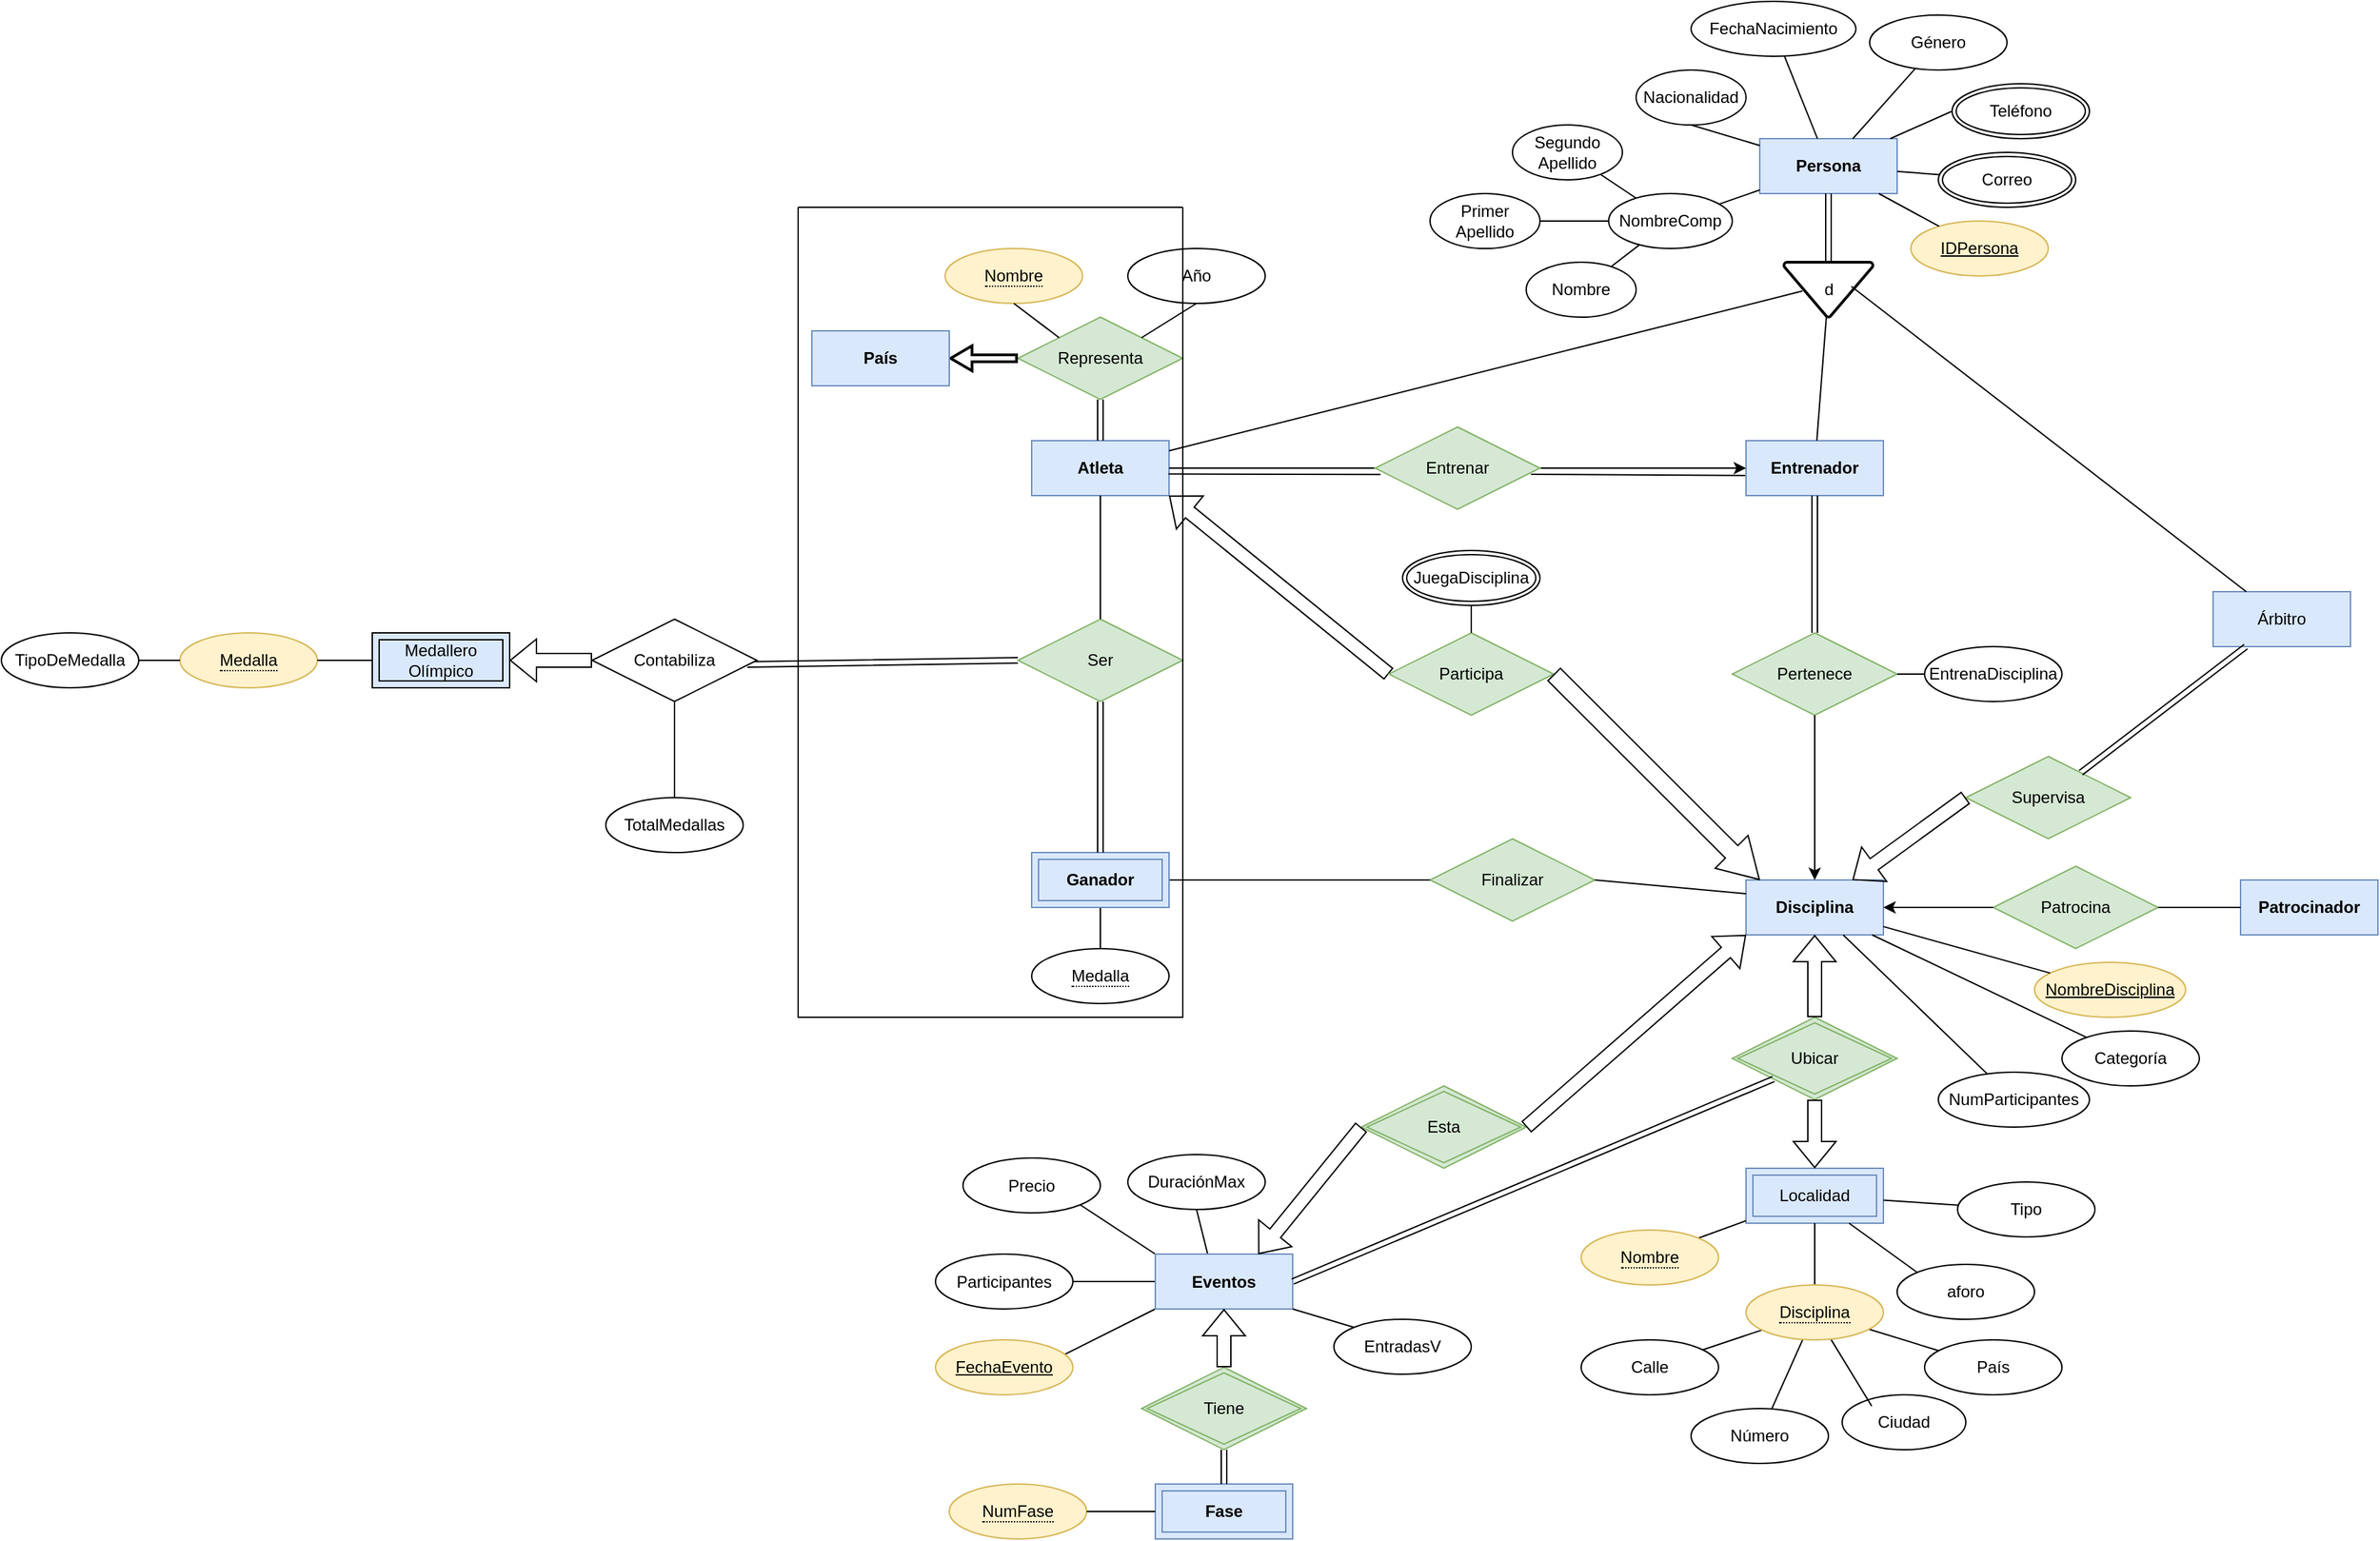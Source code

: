 <mxfile version="24.7.12">
  <diagram name="Página-1" id="QCrCfaFw36UPNGJQG-pu">
    <mxGraphModel grid="1" page="1" gridSize="10" guides="1" tooltips="1" connect="1" arrows="1" fold="1" pageScale="1" pageWidth="827" pageHeight="1169" background="none" math="0" shadow="0">
      <root>
        <mxCell id="0" />
        <mxCell id="1" parent="0" />
        <mxCell id="vkqAU-G4HcXmrahT7UT--8" value="NombreComp" style="ellipse;whiteSpace=wrap;html=1;movable=1;resizable=1;rotatable=1;deletable=1;editable=1;locked=0;connectable=1;" vertex="1" parent="1">
          <mxGeometry x="160" y="-90" width="90" height="40" as="geometry" />
        </mxCell>
        <mxCell id="vkqAU-G4HcXmrahT7UT--10" value="Nombre" style="ellipse;whiteSpace=wrap;html=1;movable=1;resizable=1;rotatable=1;deletable=1;editable=1;locked=0;connectable=1;" vertex="1" parent="1">
          <mxGeometry x="100" y="-40" width="80" height="40" as="geometry" />
        </mxCell>
        <mxCell id="f1zBCqjC82hzsTpn4rTU-1" value="Primer Apellido" style="ellipse;whiteSpace=wrap;html=1;movable=1;resizable=1;rotatable=1;deletable=1;editable=1;locked=0;connectable=1;" vertex="1" parent="1">
          <mxGeometry x="30" y="-90" width="80" height="40" as="geometry" />
        </mxCell>
        <mxCell id="f1zBCqjC82hzsTpn4rTU-2" value="Segundo Apellido" style="ellipse;whiteSpace=wrap;html=1;movable=1;resizable=1;rotatable=1;deletable=1;editable=1;locked=0;connectable=1;" vertex="1" parent="1">
          <mxGeometry x="90" y="-140" width="80" height="40" as="geometry" />
        </mxCell>
        <mxCell id="f1zBCqjC82hzsTpn4rTU-3" value="Nacionalidad" style="ellipse;whiteSpace=wrap;html=1;movable=1;resizable=1;rotatable=1;deletable=1;editable=1;locked=0;connectable=1;" vertex="1" parent="1">
          <mxGeometry x="180" y="-180" width="80" height="40" as="geometry" />
        </mxCell>
        <mxCell id="f1zBCqjC82hzsTpn4rTU-4" value="FechaNacimiento" style="ellipse;whiteSpace=wrap;html=1;movable=1;resizable=1;rotatable=1;deletable=1;editable=1;locked=0;connectable=1;" vertex="1" parent="1">
          <mxGeometry x="220" y="-230" width="120" height="40" as="geometry" />
        </mxCell>
        <mxCell id="f1zBCqjC82hzsTpn4rTU-11" value="d" style="strokeWidth=2;html=1;shape=mxgraph.flowchart.merge_or_storage;whiteSpace=wrap;" vertex="1" parent="1">
          <mxGeometry x="287.5" y="-40" width="65" height="40" as="geometry" />
        </mxCell>
        <mxCell id="f1zBCqjC82hzsTpn4rTU-13" value="Persona" style="whiteSpace=wrap;html=1;align=center;fontStyle=1;fillColor=#dae8fc;strokeColor=#6c8ebf;" vertex="1" parent="1">
          <mxGeometry x="270" y="-130" width="100" height="40" as="geometry" />
        </mxCell>
        <mxCell id="f1zBCqjC82hzsTpn4rTU-14" value="Atleta" style="whiteSpace=wrap;html=1;align=center;fontStyle=1;fillColor=#DAE8FC;strokeColor=#6c8ebf;" vertex="1" parent="1">
          <mxGeometry x="-260" y="90" width="100" height="40" as="geometry" />
        </mxCell>
        <mxCell id="f1zBCqjC82hzsTpn4rTU-15" value="Entrenador" style="whiteSpace=wrap;html=1;align=center;fontStyle=1;fillColor=#dae8fc;strokeColor=#6c8ebf;" vertex="1" parent="1">
          <mxGeometry x="260" y="90" width="100" height="40" as="geometry" />
        </mxCell>
        <mxCell id="f1zBCqjC82hzsTpn4rTU-16" value="Árbitro" style="whiteSpace=wrap;html=1;align=center;fillColor=#dae8fc;strokeColor=#6c8ebf;" vertex="1" parent="1">
          <mxGeometry x="600" y="200" width="100" height="40" as="geometry" />
        </mxCell>
        <mxCell id="f1zBCqjC82hzsTpn4rTU-17" value="Disciplina" style="whiteSpace=wrap;html=1;align=center;fontStyle=1;fillColor=#dae8fc;strokeColor=#6c8ebf;" vertex="1" parent="1">
          <mxGeometry x="260" y="410" width="100" height="40" as="geometry" />
        </mxCell>
        <mxCell id="f1zBCqjC82hzsTpn4rTU-27" value="" style="endArrow=none;html=1;rounded=0;entryX=0;entryY=0.5;entryDx=0;entryDy=0;" edge="1" parent="1" source="f1zBCqjC82hzsTpn4rTU-13" target="f1zBCqjC82hzsTpn4rTU-51">
          <mxGeometry relative="1" as="geometry">
            <mxPoint x="300" y="-30" as="sourcePoint" />
            <mxPoint x="484.854" y="-165.774" as="targetPoint" />
          </mxGeometry>
        </mxCell>
        <mxCell id="f1zBCqjC82hzsTpn4rTU-28" value="" style="endArrow=none;html=1;rounded=0;exitX=0.5;exitY=1;exitDx=0;exitDy=0;" edge="1" parent="1" source="f1zBCqjC82hzsTpn4rTU-3" target="f1zBCqjC82hzsTpn4rTU-13">
          <mxGeometry relative="1" as="geometry">
            <mxPoint x="300" y="-30" as="sourcePoint" />
            <mxPoint x="330" y="-140" as="targetPoint" />
          </mxGeometry>
        </mxCell>
        <mxCell id="f1zBCqjC82hzsTpn4rTU-29" value="" style="endArrow=none;html=1;rounded=0;" edge="1" parent="1" source="f1zBCqjC82hzsTpn4rTU-13" target="f1zBCqjC82hzsTpn4rTU-4">
          <mxGeometry relative="1" as="geometry">
            <mxPoint x="240" y="-211.18" as="sourcePoint" />
            <mxPoint x="400" y="-211.18" as="targetPoint" />
          </mxGeometry>
        </mxCell>
        <mxCell id="f1zBCqjC82hzsTpn4rTU-31" value="" style="endArrow=none;html=1;rounded=0;" edge="1" parent="1" source="f1zBCqjC82hzsTpn4rTU-13" target="vkqAU-G4HcXmrahT7UT--8">
          <mxGeometry relative="1" as="geometry">
            <mxPoint x="300" y="-30" as="sourcePoint" />
            <mxPoint x="460" y="-30" as="targetPoint" />
          </mxGeometry>
        </mxCell>
        <mxCell id="f1zBCqjC82hzsTpn4rTU-32" value="" style="endArrow=none;html=1;rounded=0;" edge="1" parent="1" source="vkqAU-G4HcXmrahT7UT--8" target="f1zBCqjC82hzsTpn4rTU-2">
          <mxGeometry relative="1" as="geometry">
            <mxPoint x="300" y="-30" as="sourcePoint" />
            <mxPoint x="460" y="-30" as="targetPoint" />
          </mxGeometry>
        </mxCell>
        <mxCell id="f1zBCqjC82hzsTpn4rTU-33" value="" style="endArrow=none;html=1;rounded=0;" edge="1" parent="1" source="vkqAU-G4HcXmrahT7UT--8" target="f1zBCqjC82hzsTpn4rTU-1">
          <mxGeometry relative="1" as="geometry">
            <mxPoint x="300" y="-30" as="sourcePoint" />
            <mxPoint x="460" y="-30" as="targetPoint" />
          </mxGeometry>
        </mxCell>
        <mxCell id="f1zBCqjC82hzsTpn4rTU-34" value="" style="endArrow=none;html=1;rounded=0;" edge="1" parent="1" source="vkqAU-G4HcXmrahT7UT--8" target="vkqAU-G4HcXmrahT7UT--10">
          <mxGeometry relative="1" as="geometry">
            <mxPoint x="300" y="-30" as="sourcePoint" />
            <mxPoint x="460" y="-30" as="targetPoint" />
          </mxGeometry>
        </mxCell>
        <mxCell id="f1zBCqjC82hzsTpn4rTU-39" value="" style="shape=link;html=1;rounded=0;" edge="1" parent="1" source="f1zBCqjC82hzsTpn4rTU-11" target="f1zBCqjC82hzsTpn4rTU-13">
          <mxGeometry width="100" relative="1" as="geometry">
            <mxPoint x="320" y="-30" as="sourcePoint" />
            <mxPoint x="430" y="-30" as="targetPoint" />
          </mxGeometry>
        </mxCell>
        <mxCell id="f1zBCqjC82hzsTpn4rTU-40" value="" style="endArrow=none;html=1;rounded=0;exitX=0.208;exitY=0.525;exitDx=0;exitDy=0;exitPerimeter=0;" edge="1" parent="1" source="f1zBCqjC82hzsTpn4rTU-11" target="f1zBCqjC82hzsTpn4rTU-14">
          <mxGeometry width="50" height="50" relative="1" as="geometry">
            <mxPoint x="340" y="-60" as="sourcePoint" />
            <mxPoint x="240" y="-20" as="targetPoint" />
          </mxGeometry>
        </mxCell>
        <mxCell id="f1zBCqjC82hzsTpn4rTU-41" value="" style="endArrow=none;html=1;rounded=0;" edge="1" parent="1" source="f1zBCqjC82hzsTpn4rTU-11" target="f1zBCqjC82hzsTpn4rTU-15">
          <mxGeometry width="50" height="50" relative="1" as="geometry">
            <mxPoint x="347.769" y="-129.72" as="sourcePoint" />
            <mxPoint x="209.769" y="-44.72" as="targetPoint" />
          </mxGeometry>
        </mxCell>
        <mxCell id="f1zBCqjC82hzsTpn4rTU-42" value="" style="endArrow=none;html=1;rounded=0;entryX=0.757;entryY=0.441;entryDx=0;entryDy=0;entryPerimeter=0;" edge="1" parent="1" source="f1zBCqjC82hzsTpn4rTU-16" target="f1zBCqjC82hzsTpn4rTU-11">
          <mxGeometry width="50" height="50" relative="1" as="geometry">
            <mxPoint x="347.769" y="-129.72" as="sourcePoint" />
            <mxPoint x="209.769" y="-44.72" as="targetPoint" />
            <Array as="points" />
          </mxGeometry>
        </mxCell>
        <mxCell id="f1zBCqjC82hzsTpn4rTU-46" value="Género" style="ellipse;whiteSpace=wrap;html=1;align=center;" vertex="1" parent="1">
          <mxGeometry x="350" y="-220" width="100" height="40" as="geometry" />
        </mxCell>
        <mxCell id="f1zBCqjC82hzsTpn4rTU-48" value="" style="endArrow=none;html=1;rounded=0;" edge="1" parent="1" source="f1zBCqjC82hzsTpn4rTU-46" target="f1zBCqjC82hzsTpn4rTU-13">
          <mxGeometry width="50" height="50" relative="1" as="geometry">
            <mxPoint x="407.769" y="-79.72" as="sourcePoint" />
            <mxPoint x="269.769" y="5.28" as="targetPoint" />
          </mxGeometry>
        </mxCell>
        <mxCell id="f1zBCqjC82hzsTpn4rTU-49" value="Supervisa" style="shape=rhombus;perimeter=rhombusPerimeter;whiteSpace=wrap;html=1;align=center;fillColor=#d5e8d4;strokeColor=#82b366;" vertex="1" parent="1">
          <mxGeometry x="420" y="320" width="120" height="60" as="geometry" />
        </mxCell>
        <mxCell id="f1zBCqjC82hzsTpn4rTU-51" value="Teléfono" style="ellipse;shape=doubleEllipse;margin=3;whiteSpace=wrap;html=1;align=center;" vertex="1" parent="1">
          <mxGeometry x="410" y="-170" width="100" height="40" as="geometry" />
        </mxCell>
        <mxCell id="f1zBCqjC82hzsTpn4rTU-53" value="Localidad" style="shape=ext;margin=3;double=1;whiteSpace=wrap;html=1;align=center;fillColor=#dae8fc;strokeColor=#6c8ebf;" vertex="1" parent="1">
          <mxGeometry x="260" y="620" width="100" height="40" as="geometry" />
        </mxCell>
        <mxCell id="f1zBCqjC82hzsTpn4rTU-55" value="Pertenece" style="shape=rhombus;perimeter=rhombusPerimeter;whiteSpace=wrap;html=1;align=center;fillColor=#d5e8d4;strokeColor=#82b366;" vertex="1" parent="1">
          <mxGeometry x="250" y="230" width="120" height="60" as="geometry" />
        </mxCell>
        <mxCell id="f1zBCqjC82hzsTpn4rTU-60" value="" style="endArrow=classic;html=1;rounded=0;entryX=0;entryY=0.5;entryDx=0;entryDy=0;" edge="1" parent="1" source="f1zBCqjC82hzsTpn4rTU-14" target="f1zBCqjC82hzsTpn4rTU-15">
          <mxGeometry width="50" height="50" relative="1" as="geometry">
            <mxPoint x="310" y="180" as="sourcePoint" />
            <mxPoint x="360" y="130" as="targetPoint" />
          </mxGeometry>
        </mxCell>
        <mxCell id="f1zBCqjC82hzsTpn4rTU-43" value="Entrenar" style="shape=rhombus;perimeter=rhombusPerimeter;whiteSpace=wrap;html=1;align=center;fillColor=#d5e8d4;strokeColor=#82b366;" vertex="1" parent="1">
          <mxGeometry x="-10" y="80" width="120" height="60" as="geometry" />
        </mxCell>
        <mxCell id="f1zBCqjC82hzsTpn4rTU-61" value="" style="shape=link;html=1;rounded=0;" edge="1" parent="1" source="f1zBCqjC82hzsTpn4rTU-55" target="f1zBCqjC82hzsTpn4rTU-15">
          <mxGeometry width="100" relative="1" as="geometry">
            <mxPoint x="280" y="270" as="sourcePoint" />
            <mxPoint x="380" y="270" as="targetPoint" />
          </mxGeometry>
        </mxCell>
        <mxCell id="f1zBCqjC82hzsTpn4rTU-62" value="" style="endArrow=classic;html=1;rounded=0;" edge="1" parent="1" target="f1zBCqjC82hzsTpn4rTU-17">
          <mxGeometry width="50" height="50" relative="1" as="geometry">
            <mxPoint x="310" y="290" as="sourcePoint" />
            <mxPoint x="360" y="240" as="targetPoint" />
          </mxGeometry>
        </mxCell>
        <mxCell id="f1zBCqjC82hzsTpn4rTU-65" value="" style="shape=flexArrow;endArrow=classic;html=1;rounded=0;entryX=1;entryY=1;entryDx=0;entryDy=0;exitX=0;exitY=0.5;exitDx=0;exitDy=0;" edge="1" parent="1" source="f1zBCqjC82hzsTpn4rTU-66" target="f1zBCqjC82hzsTpn4rTU-14">
          <mxGeometry width="50" height="50" relative="1" as="geometry">
            <mxPoint x="20" y="240" as="sourcePoint" />
            <mxPoint x="-90" y="190" as="targetPoint" />
          </mxGeometry>
        </mxCell>
        <mxCell id="f1zBCqjC82hzsTpn4rTU-66" value="Participa" style="shape=rhombus;perimeter=rhombusPerimeter;whiteSpace=wrap;html=1;align=center;fillColor=#d5e8d4;strokeColor=#82b366;" vertex="1" parent="1">
          <mxGeometry y="230" width="120" height="60" as="geometry" />
        </mxCell>
        <mxCell id="f1zBCqjC82hzsTpn4rTU-68" value="" style="shape=flexArrow;endArrow=classic;html=1;rounded=0;entryX=0;entryY=0.25;entryDx=0;entryDy=0;exitX=1;exitY=0.5;exitDx=0;exitDy=0;width=12.857;endSize=9.157;" edge="1" parent="1" source="f1zBCqjC82hzsTpn4rTU-66">
          <mxGeometry width="50" height="50" relative="1" as="geometry">
            <mxPoint x="130" y="250" as="sourcePoint" />
            <mxPoint x="270" y="410" as="targetPoint" />
          </mxGeometry>
        </mxCell>
        <mxCell id="f1zBCqjC82hzsTpn4rTU-69" value="&lt;u&gt;NombreDisciplina&lt;/u&gt;" style="ellipse;whiteSpace=wrap;html=1;align=center;fillColor=#fff2cc;strokeColor=#d6b656;" vertex="1" parent="1">
          <mxGeometry x="470" y="470" width="110" height="40" as="geometry" />
        </mxCell>
        <mxCell id="f1zBCqjC82hzsTpn4rTU-71" value="NumParticipantes" style="ellipse;whiteSpace=wrap;html=1;align=center;" vertex="1" parent="1">
          <mxGeometry x="400" y="550" width="110" height="40" as="geometry" />
        </mxCell>
        <mxCell id="f1zBCqjC82hzsTpn4rTU-72" value="Categoría" style="ellipse;whiteSpace=wrap;html=1;align=center;" vertex="1" parent="1">
          <mxGeometry x="490" y="520" width="100" height="40" as="geometry" />
        </mxCell>
        <mxCell id="f1zBCqjC82hzsTpn4rTU-74" value="" style="endArrow=classic;html=1;rounded=0;shape=flexArrow;exitX=0;exitY=0.5;exitDx=0;exitDy=0;" edge="1" parent="1" source="f1zBCqjC82hzsTpn4rTU-49" target="f1zBCqjC82hzsTpn4rTU-17">
          <mxGeometry width="50" height="50" relative="1" as="geometry">
            <mxPoint x="310" y="410" as="sourcePoint" />
            <mxPoint x="360" y="360" as="targetPoint" />
          </mxGeometry>
        </mxCell>
        <mxCell id="f1zBCqjC82hzsTpn4rTU-75" value="" style="endArrow=none;html=1;rounded=0;" edge="1" parent="1" source="f1zBCqjC82hzsTpn4rTU-17" target="f1zBCqjC82hzsTpn4rTU-72">
          <mxGeometry width="50" height="50" relative="1" as="geometry">
            <mxPoint x="397.769" y="460.28" as="sourcePoint" />
            <mxPoint x="259.769" y="545.28" as="targetPoint" />
          </mxGeometry>
        </mxCell>
        <mxCell id="f1zBCqjC82hzsTpn4rTU-76" value="" style="endArrow=none;html=1;rounded=0;" edge="1" parent="1" source="f1zBCqjC82hzsTpn4rTU-17" target="f1zBCqjC82hzsTpn4rTU-69">
          <mxGeometry width="50" height="50" relative="1" as="geometry">
            <mxPoint x="397.769" y="460.28" as="sourcePoint" />
            <mxPoint x="259.769" y="545.28" as="targetPoint" />
          </mxGeometry>
        </mxCell>
        <mxCell id="f1zBCqjC82hzsTpn4rTU-77" value="" style="endArrow=none;html=1;rounded=0;" edge="1" parent="1" source="f1zBCqjC82hzsTpn4rTU-17" target="f1zBCqjC82hzsTpn4rTU-71">
          <mxGeometry width="50" height="50" relative="1" as="geometry">
            <mxPoint x="397.769" y="460.28" as="sourcePoint" />
            <mxPoint x="259.769" y="545.28" as="targetPoint" />
          </mxGeometry>
        </mxCell>
        <mxCell id="f1zBCqjC82hzsTpn4rTU-80" value="Tipo" style="ellipse;whiteSpace=wrap;html=1;align=center;" vertex="1" parent="1">
          <mxGeometry x="414" y="630" width="100" height="40" as="geometry" />
        </mxCell>
        <mxCell id="f1zBCqjC82hzsTpn4rTU-81" value="IDPersona" style="ellipse;whiteSpace=wrap;html=1;align=center;fontStyle=4;fillColor=#fff2cc;strokeColor=#d6b656;" vertex="1" parent="1">
          <mxGeometry x="380" y="-70" width="100" height="40" as="geometry" />
        </mxCell>
        <mxCell id="f1zBCqjC82hzsTpn4rTU-83" value="" style="endArrow=none;html=1;rounded=0;" edge="1" parent="1" source="f1zBCqjC82hzsTpn4rTU-81" target="f1zBCqjC82hzsTpn4rTU-13">
          <mxGeometry width="50" height="50" relative="1" as="geometry">
            <mxPoint x="407.769" y="-79.72" as="sourcePoint" />
            <mxPoint x="269.769" y="5.28" as="targetPoint" />
          </mxGeometry>
        </mxCell>
        <mxCell id="f1zBCqjC82hzsTpn4rTU-84" value="Ubicar" style="shape=rhombus;double=1;perimeter=rhombusPerimeter;whiteSpace=wrap;html=1;align=center;fillColor=#d5e8d4;strokeColor=#82b366;" vertex="1" parent="1">
          <mxGeometry x="250" y="510" width="120" height="60" as="geometry" />
        </mxCell>
        <mxCell id="f1zBCqjC82hzsTpn4rTU-85" value="" style="endArrow=none;html=1;rounded=0;entryX=1;entryY=0;entryDx=0;entryDy=0;" edge="1" parent="1" source="f1zBCqjC82hzsTpn4rTU-53" target="mH0adXcuigVSKNQ7jDRi-12">
          <mxGeometry width="50" height="50" relative="1" as="geometry">
            <mxPoint x="397.769" y="580.28" as="sourcePoint" />
            <mxPoint x="234.977" y="670.708" as="targetPoint" />
          </mxGeometry>
        </mxCell>
        <mxCell id="f1zBCqjC82hzsTpn4rTU-86" value="" style="endArrow=none;html=1;rounded=0;" edge="1" parent="1" source="f1zBCqjC82hzsTpn4rTU-53">
          <mxGeometry width="50" height="50" relative="1" as="geometry">
            <mxPoint x="320" y="630" as="sourcePoint" />
            <mxPoint x="310" y="705" as="targetPoint" />
          </mxGeometry>
        </mxCell>
        <mxCell id="f1zBCqjC82hzsTpn4rTU-87" value="" style="endArrow=none;html=1;rounded=0;" edge="1" parent="1" source="f1zBCqjC82hzsTpn4rTU-80" target="f1zBCqjC82hzsTpn4rTU-53">
          <mxGeometry width="50" height="50" relative="1" as="geometry">
            <mxPoint x="397.769" y="580.28" as="sourcePoint" />
            <mxPoint x="259.769" y="665.28" as="targetPoint" />
          </mxGeometry>
        </mxCell>
        <mxCell id="f1zBCqjC82hzsTpn4rTU-88" value="Calle" style="ellipse;whiteSpace=wrap;html=1;align=center;" vertex="1" parent="1">
          <mxGeometry x="140" y="745" width="100" height="40" as="geometry" />
        </mxCell>
        <mxCell id="f1zBCqjC82hzsTpn4rTU-89" value="Número" style="ellipse;whiteSpace=wrap;html=1;align=center;" vertex="1" parent="1">
          <mxGeometry x="220" y="795" width="100" height="40" as="geometry" />
        </mxCell>
        <mxCell id="f1zBCqjC82hzsTpn4rTU-90" value="Ciudad" style="ellipse;whiteSpace=wrap;html=1;align=center;" vertex="1" parent="1">
          <mxGeometry x="330" y="785" width="90" height="40" as="geometry" />
        </mxCell>
        <mxCell id="f1zBCqjC82hzsTpn4rTU-91" value="País" style="ellipse;whiteSpace=wrap;html=1;align=center;" vertex="1" parent="1">
          <mxGeometry x="390" y="745" width="100" height="40" as="geometry" />
        </mxCell>
        <mxCell id="f1zBCqjC82hzsTpn4rTU-92" value="" style="endArrow=none;html=1;rounded=0;" edge="1" parent="1" target="f1zBCqjC82hzsTpn4rTU-88">
          <mxGeometry width="50" height="50" relative="1" as="geometry">
            <mxPoint x="271.589" y="737.804" as="sourcePoint" />
            <mxPoint x="259.769" y="760.28" as="targetPoint" />
          </mxGeometry>
        </mxCell>
        <mxCell id="f1zBCqjC82hzsTpn4rTU-93" value="" style="endArrow=none;html=1;rounded=0;" edge="1" parent="1" target="f1zBCqjC82hzsTpn4rTU-89">
          <mxGeometry width="50" height="50" relative="1" as="geometry">
            <mxPoint x="301.32" y="744.696" as="sourcePoint" />
            <mxPoint x="259.769" y="760.28" as="targetPoint" />
          </mxGeometry>
        </mxCell>
        <mxCell id="f1zBCqjC82hzsTpn4rTU-94" value="" style="endArrow=none;html=1;rounded=0;entryX=0.239;entryY=0.206;entryDx=0;entryDy=0;entryPerimeter=0;" edge="1" parent="1" target="f1zBCqjC82hzsTpn4rTU-90">
          <mxGeometry width="50" height="50" relative="1" as="geometry">
            <mxPoint x="321.732" y="744.442" as="sourcePoint" />
            <mxPoint x="259.769" y="760.28" as="targetPoint" />
          </mxGeometry>
        </mxCell>
        <mxCell id="f1zBCqjC82hzsTpn4rTU-95" value="" style="endArrow=none;html=1;rounded=0;" edge="1" parent="1" source="f1zBCqjC82hzsTpn4rTU-91">
          <mxGeometry width="50" height="50" relative="1" as="geometry">
            <mxPoint x="397.769" y="675.28" as="sourcePoint" />
            <mxPoint x="349.564" y="737.229" as="targetPoint" />
          </mxGeometry>
        </mxCell>
        <mxCell id="f1zBCqjC82hzsTpn4rTU-104" value="Participantes" style="ellipse;whiteSpace=wrap;html=1;align=center;" vertex="1" parent="1">
          <mxGeometry x="-330" y="682.5" width="100" height="40" as="geometry" />
        </mxCell>
        <mxCell id="f1zBCqjC82hzsTpn4rTU-105" value="Precio" style="ellipse;whiteSpace=wrap;html=1;align=center;" vertex="1" parent="1">
          <mxGeometry x="-310" y="612.5" width="100" height="40" as="geometry" />
        </mxCell>
        <mxCell id="f1zBCqjC82hzsTpn4rTU-106" value="" style="endArrow=none;html=1;rounded=0;entryX=1;entryY=1;entryDx=0;entryDy=0;exitX=0;exitY=0;exitDx=0;exitDy=0;" edge="1" parent="1" source="o7-nBCWL6oB6dUf7lMq--11" target="f1zBCqjC82hzsTpn4rTU-105">
          <mxGeometry relative="1" as="geometry">
            <mxPoint x="-360" y="692.5" as="sourcePoint" />
            <mxPoint x="-200" y="692.5" as="targetPoint" />
          </mxGeometry>
        </mxCell>
        <mxCell id="f1zBCqjC82hzsTpn4rTU-107" value="" style="endArrow=none;html=1;rounded=0;entryX=1;entryY=0.5;entryDx=0;entryDy=0;exitX=0;exitY=0.5;exitDx=0;exitDy=0;" edge="1" parent="1" source="o7-nBCWL6oB6dUf7lMq--11" target="f1zBCqjC82hzsTpn4rTU-104">
          <mxGeometry relative="1" as="geometry">
            <mxPoint x="-440" y="699.123" as="sourcePoint" />
            <mxPoint x="-200" y="692.5" as="targetPoint" />
          </mxGeometry>
        </mxCell>
        <mxCell id="f1zBCqjC82hzsTpn4rTU-108" value="" style="endArrow=none;html=1;rounded=0;entryX=0.5;entryY=1;entryDx=0;entryDy=0;" edge="1" parent="1" target="o7-nBCWL6oB6dUf7lMq--22">
          <mxGeometry relative="1" as="geometry">
            <mxPoint x="-130" y="690" as="sourcePoint" />
            <mxPoint x="-120" y="767.5" as="targetPoint" />
          </mxGeometry>
        </mxCell>
        <mxCell id="f1zBCqjC82hzsTpn4rTU-109" value="" style="endArrow=none;html=1;rounded=0;exitX=0;exitY=1;exitDx=0;exitDy=0;" edge="1" parent="1" source="o7-nBCWL6oB6dUf7lMq--11">
          <mxGeometry relative="1" as="geometry">
            <mxPoint x="-360" y="692.5" as="sourcePoint" />
            <mxPoint x="-238.656" y="756.918" as="targetPoint" />
          </mxGeometry>
        </mxCell>
        <mxCell id="f1zBCqjC82hzsTpn4rTU-111" value="JuegaDisciplina" style="ellipse;shape=doubleEllipse;margin=3;whiteSpace=wrap;html=1;align=center;" vertex="1" parent="1">
          <mxGeometry x="10" y="170" width="100" height="40" as="geometry" />
        </mxCell>
        <mxCell id="f1zBCqjC82hzsTpn4rTU-113" value="EntrenaDisciplina" style="ellipse;whiteSpace=wrap;html=1;align=center;" vertex="1" parent="1">
          <mxGeometry x="390" y="240" width="100" height="40" as="geometry" />
        </mxCell>
        <mxCell id="f1zBCqjC82hzsTpn4rTU-114" value="" style="endArrow=none;html=1;rounded=0;exitX=1;exitY=0.5;exitDx=0;exitDy=0;" edge="1" parent="1" source="f1zBCqjC82hzsTpn4rTU-55" target="f1zBCqjC82hzsTpn4rTU-113">
          <mxGeometry relative="1" as="geometry">
            <mxPoint x="100" y="50" as="sourcePoint" />
            <mxPoint x="260" y="50" as="targetPoint" />
          </mxGeometry>
        </mxCell>
        <mxCell id="f1zBCqjC82hzsTpn4rTU-115" value="" style="endArrow=none;html=1;rounded=0;" edge="1" parent="1" source="f1zBCqjC82hzsTpn4rTU-66" target="f1zBCqjC82hzsTpn4rTU-111">
          <mxGeometry relative="1" as="geometry">
            <mxPoint x="100" y="50" as="sourcePoint" />
            <mxPoint x="260" y="50" as="targetPoint" />
          </mxGeometry>
        </mxCell>
        <mxCell id="f1zBCqjC82hzsTpn4rTU-116" value="" style="shape=link;html=1;rounded=0;" edge="1" parent="1" source="f1zBCqjC82hzsTpn4rTU-16" target="f1zBCqjC82hzsTpn4rTU-49">
          <mxGeometry width="100" relative="1" as="geometry">
            <mxPoint y="500" as="sourcePoint" />
            <mxPoint x="550" y="340" as="targetPoint" />
          </mxGeometry>
        </mxCell>
        <mxCell id="fMwPx2uLLaWgfthnUd-A-1" value="Patrocinador" style="whiteSpace=wrap;html=1;align=center;fontStyle=1;fillColor=#dae8fc;strokeColor=#6c8ebf;" vertex="1" parent="1">
          <mxGeometry x="620" y="410" width="100" height="40" as="geometry" />
        </mxCell>
        <mxCell id="cxBHX1C2nxwxFBKa3v35-2" value="aforo" style="ellipse;whiteSpace=wrap;html=1;align=center;" vertex="1" parent="1">
          <mxGeometry x="370" y="690" width="100" height="40" as="geometry" />
        </mxCell>
        <mxCell id="o7-nBCWL6oB6dUf7lMq--1" value="Representa" style="shape=rhombus;perimeter=rhombusPerimeter;whiteSpace=wrap;html=1;align=center;fillColor=#d5e8d4;strokeColor=#82b366;" vertex="1" parent="1">
          <mxGeometry x="-270" width="120" height="60" as="geometry" />
        </mxCell>
        <mxCell id="cxBHX1C2nxwxFBKa3v35-3" value="Patrocina" style="shape=rhombus;perimeter=rhombusPerimeter;whiteSpace=wrap;html=1;align=center;fillColor=#d5e8d4;strokeColor=#82b366;" vertex="1" parent="1">
          <mxGeometry x="440" y="400" width="120" height="60" as="geometry" />
        </mxCell>
        <mxCell id="o7-nBCWL6oB6dUf7lMq--2" value="" style="endArrow=none;html=1;rounded=0;exitX=0.5;exitY=1;exitDx=0;exitDy=0;entryX=0.5;entryY=0;entryDx=0;entryDy=0;shape=link;" edge="1" parent="1" source="o7-nBCWL6oB6dUf7lMq--1" target="f1zBCqjC82hzsTpn4rTU-14">
          <mxGeometry width="50" height="50" relative="1" as="geometry">
            <mxPoint x="340" y="-55" as="sourcePoint" />
            <mxPoint x="-150" y="104" as="targetPoint" />
          </mxGeometry>
        </mxCell>
        <mxCell id="o7-nBCWL6oB6dUf7lMq--3" value="" style="endArrow=none;html=1;rounded=0;exitX=1;exitY=0.5;exitDx=0;exitDy=0;startArrow=block;startFill=0;shape=flexArrow;entryX=0;entryY=0.5;entryDx=0;entryDy=0;strokeWidth=2;endFill=0;targetPerimeterSpacing=0;endSize=0;startSize=4.529;shadow=0;flowAnimation=0;fillColor=none;width=4;startWidth=11.25;" edge="1" parent="1" source="mH0adXcuigVSKNQ7jDRi-5" target="o7-nBCWL6oB6dUf7lMq--1">
          <mxGeometry width="50" height="50" relative="1" as="geometry">
            <mxPoint x="-323.0" y="30.0" as="sourcePoint" />
            <mxPoint x="-260" y="40" as="targetPoint" />
          </mxGeometry>
        </mxCell>
        <mxCell id="cxBHX1C2nxwxFBKa3v35-8" value="" style="endArrow=none;html=1;rounded=0;entryX=0.75;entryY=1;entryDx=0;entryDy=0;exitX=0;exitY=0;exitDx=0;exitDy=0;" edge="1" parent="1" source="cxBHX1C2nxwxFBKa3v35-2" target="f1zBCqjC82hzsTpn4rTU-53">
          <mxGeometry width="50" height="50" relative="1" as="geometry">
            <mxPoint x="416.5" y="703" as="sourcePoint" />
            <mxPoint x="342.5" y="690" as="targetPoint" />
          </mxGeometry>
        </mxCell>
        <mxCell id="o7-nBCWL6oB6dUf7lMq--6" value="Año" style="ellipse;whiteSpace=wrap;html=1;align=center;" vertex="1" parent="1">
          <mxGeometry x="-190" y="-50" width="100" height="40" as="geometry" />
        </mxCell>
        <mxCell id="o7-nBCWL6oB6dUf7lMq--8" value="&lt;span style=&quot;border-bottom: 1px dotted&quot;&gt;Nombre&lt;/span&gt;" style="ellipse;whiteSpace=wrap;html=1;align=center;fillColor=#fff2cc;strokeColor=#d6b656;" vertex="1" parent="1">
          <mxGeometry x="-323" y="-50" width="100" height="40" as="geometry" />
        </mxCell>
        <mxCell id="o7-nBCWL6oB6dUf7lMq--9" value="" style="endArrow=none;html=1;rounded=0;exitX=1;exitY=0;exitDx=0;exitDy=0;entryX=0.5;entryY=1;entryDx=0;entryDy=0;" edge="1" parent="1" source="o7-nBCWL6oB6dUf7lMq--1" target="o7-nBCWL6oB6dUf7lMq--6">
          <mxGeometry width="50" height="50" relative="1" as="geometry">
            <mxPoint x="340" y="-55" as="sourcePoint" />
            <mxPoint x="-150" y="104" as="targetPoint" />
          </mxGeometry>
        </mxCell>
        <mxCell id="o7-nBCWL6oB6dUf7lMq--10" value="" style="endArrow=none;html=1;rounded=0;exitX=0;exitY=0;exitDx=0;exitDy=0;entryX=0.5;entryY=1;entryDx=0;entryDy=0;" edge="1" parent="1" source="o7-nBCWL6oB6dUf7lMq--1" target="o7-nBCWL6oB6dUf7lMq--8">
          <mxGeometry width="50" height="50" relative="1" as="geometry">
            <mxPoint x="-230" y="25" as="sourcePoint" />
            <mxPoint x="-290" y="20" as="targetPoint" />
          </mxGeometry>
        </mxCell>
        <mxCell id="o7-nBCWL6oB6dUf7lMq--11" value="Eventos" style="whiteSpace=wrap;html=1;align=center;fontStyle=1;fillColor=#dae8fc;strokeColor=#6c8ebf;" vertex="1" parent="1">
          <mxGeometry x="-170" y="682.5" width="100" height="40" as="geometry" />
        </mxCell>
        <mxCell id="mH0adXcuigVSKNQ7jDRi-7" value="" style="endArrow=none;html=1;rounded=0;exitX=1;exitY=0.5;exitDx=0;exitDy=0;entryX=0;entryY=0.5;entryDx=0;entryDy=0;startArrow=classic;startFill=1;" edge="1" parent="1" source="f1zBCqjC82hzsTpn4rTU-17" target="cxBHX1C2nxwxFBKa3v35-3">
          <mxGeometry width="50" height="50" relative="1" as="geometry">
            <mxPoint x="727.999" y="365" as="sourcePoint" />
            <mxPoint x="589.999" y="450" as="targetPoint" />
            <Array as="points" />
          </mxGeometry>
        </mxCell>
        <mxCell id="cxBHX1C2nxwxFBKa3v35-12" value="Finalizar" style="shape=rhombus;perimeter=rhombusPerimeter;whiteSpace=wrap;html=1;align=center;fillColor=#d5e8d4;strokeColor=#82b366;" vertex="1" parent="1">
          <mxGeometry x="30" y="380" width="120" height="60" as="geometry" />
        </mxCell>
        <mxCell id="mH0adXcuigVSKNQ7jDRi-8" value="" style="shape=flexArrow;endArrow=classic;html=1;rounded=0;entryX=0.5;entryY=0;entryDx=0;entryDy=0;exitX=0.5;exitY=1;exitDx=0;exitDy=0;" edge="1" parent="1" source="f1zBCqjC82hzsTpn4rTU-84" target="f1zBCqjC82hzsTpn4rTU-53">
          <mxGeometry width="50" height="50" relative="1" as="geometry">
            <mxPoint x="430" y="590" as="sourcePoint" />
            <mxPoint x="480" y="540" as="targetPoint" />
          </mxGeometry>
        </mxCell>
        <mxCell id="mH0adXcuigVSKNQ7jDRi-11" value="" style="shape=flexArrow;endArrow=classic;html=1;rounded=0;entryX=0.5;entryY=1;entryDx=0;entryDy=0;" edge="1" parent="1" target="f1zBCqjC82hzsTpn4rTU-17">
          <mxGeometry width="50" height="50" relative="1" as="geometry">
            <mxPoint x="310" y="510" as="sourcePoint" />
            <mxPoint x="360" y="460" as="targetPoint" />
          </mxGeometry>
        </mxCell>
        <mxCell id="mH0adXcuigVSKNQ7jDRi-12" value="&lt;span style=&quot;border-bottom: 1px dotted&quot;&gt;Nombre&lt;/span&gt;" style="ellipse;whiteSpace=wrap;html=1;align=center;fillColor=#fff2cc;strokeColor=#d6b656;" vertex="1" parent="1">
          <mxGeometry x="140" y="665" width="100" height="40" as="geometry" />
        </mxCell>
        <mxCell id="cxBHX1C2nxwxFBKa3v35-20" value="" style="endArrow=none;html=1;rounded=0;entryX=0;entryY=0.5;entryDx=0;entryDy=0;exitX=1;exitY=0.5;exitDx=0;exitDy=0;" edge="1" parent="1" source="o7-nBCWL6oB6dUf7lMq--36" target="cxBHX1C2nxwxFBKa3v35-12">
          <mxGeometry width="50" height="50" relative="1" as="geometry">
            <mxPoint x="-50.0" y="410" as="sourcePoint" />
            <mxPoint x="600" y="630" as="targetPoint" />
          </mxGeometry>
        </mxCell>
        <mxCell id="SwHU3Nb_tAXpoa3BWpgK-4" style="edgeStyle=orthogonalEdgeStyle;rounded=0;orthogonalLoop=1;jettySize=auto;html=1;exitX=0.5;exitY=1;exitDx=0;exitDy=0;" edge="1" parent="1">
          <mxGeometry relative="1" as="geometry">
            <mxPoint x="-270" y="792.5" as="sourcePoint" />
            <mxPoint x="-270" y="792.5" as="targetPoint" />
          </mxGeometry>
        </mxCell>
        <mxCell id="mH0adXcuigVSKNQ7jDRi-13" value="&lt;span style=&quot;border-bottom: 1px dotted&quot;&gt;Disciplina&lt;/span&gt;" style="ellipse;whiteSpace=wrap;html=1;align=center;fillColor=#fff2cc;strokeColor=#d6b656;" vertex="1" parent="1">
          <mxGeometry x="260" y="705" width="100" height="40" as="geometry" />
        </mxCell>
        <mxCell id="cxBHX1C2nxwxFBKa3v35-22" value="" style="endArrow=none;html=1;rounded=0;entryX=0.5;entryY=1;entryDx=0;entryDy=0;exitX=0.5;exitY=0;exitDx=0;exitDy=0;" edge="1" parent="1" source="o7-nBCWL6oB6dUf7lMq--50" target="o7-nBCWL6oB6dUf7lMq--36">
          <mxGeometry width="50" height="50" relative="1" as="geometry">
            <mxPoint x="-201" y="488" as="sourcePoint" />
            <mxPoint x="-210.0" y="410" as="targetPoint" />
          </mxGeometry>
        </mxCell>
        <mxCell id="o7-nBCWL6oB6dUf7lMq--18" value="Esta" style="shape=rhombus;double=1;perimeter=rhombusPerimeter;whiteSpace=wrap;html=1;align=center;fillColor=#d5e8d4;strokeColor=#82b366;" vertex="1" parent="1">
          <mxGeometry x="-20" y="560" width="120" height="60" as="geometry" />
        </mxCell>
        <mxCell id="o7-nBCWL6oB6dUf7lMq--19" value="" style="endArrow=block;html=1;rounded=0;exitX=0;exitY=0.5;exitDx=0;exitDy=0;entryX=0.75;entryY=0;entryDx=0;entryDy=0;shape=flexArrow;startArrow=none;startFill=0;" edge="1" parent="1" source="o7-nBCWL6oB6dUf7lMq--18" target="o7-nBCWL6oB6dUf7lMq--11">
          <mxGeometry width="50" height="50" relative="1" as="geometry">
            <mxPoint x="30" y="670" as="sourcePoint" />
            <mxPoint x="-60" y="713" as="targetPoint" />
          </mxGeometry>
        </mxCell>
        <mxCell id="o7-nBCWL6oB6dUf7lMq--20" value="" style="endArrow=block;html=1;rounded=0;entryX=0;entryY=1;entryDx=0;entryDy=0;shape=flexArrow;startArrow=none;startFill=0;exitX=1;exitY=0.5;exitDx=0;exitDy=0;" edge="1" parent="1" source="o7-nBCWL6oB6dUf7lMq--18" target="f1zBCqjC82hzsTpn4rTU-17">
          <mxGeometry width="50" height="50" relative="1" as="geometry">
            <mxPoint x="200" y="500" as="sourcePoint" />
            <mxPoint x="-60" y="713" as="targetPoint" />
          </mxGeometry>
        </mxCell>
        <mxCell id="mH0adXcuigVSKNQ7jDRi-15" value="" style="shape=link;html=1;rounded=0;entryX=0;entryY=1;entryDx=0;entryDy=0;exitX=1;exitY=0.5;exitDx=0;exitDy=0;endArrow=none;endFill=0;startArrow=block;" edge="1" parent="1" source="o7-nBCWL6oB6dUf7lMq--11" target="f1zBCqjC82hzsTpn4rTU-84">
          <mxGeometry width="100" relative="1" as="geometry">
            <mxPoint x="-50" y="709.41" as="sourcePoint" />
            <mxPoint x="20" y="660" as="targetPoint" />
          </mxGeometry>
        </mxCell>
        <mxCell id="o7-nBCWL6oB6dUf7lMq--22" value="DuraciónMax" style="ellipse;whiteSpace=wrap;html=1;align=center;" vertex="1" parent="1">
          <mxGeometry x="-190" y="610" width="100" height="40" as="geometry" />
        </mxCell>
        <mxCell id="o7-nBCWL6oB6dUf7lMq--23" value="EntradasV" style="ellipse;whiteSpace=wrap;html=1;align=center;" vertex="1" parent="1">
          <mxGeometry x="-40" y="730" width="100" height="40" as="geometry" />
        </mxCell>
        <mxCell id="o7-nBCWL6oB6dUf7lMq--24" value="" style="endArrow=none;html=1;rounded=0;entryX=1;entryY=1;entryDx=0;entryDy=0;exitX=0;exitY=0;exitDx=0;exitDy=0;" edge="1" parent="1" source="o7-nBCWL6oB6dUf7lMq--23" target="o7-nBCWL6oB6dUf7lMq--11">
          <mxGeometry relative="1" as="geometry">
            <mxPoint x="-120" y="700" as="sourcePoint" />
            <mxPoint x="-130" y="660" as="targetPoint" />
            <Array as="points" />
          </mxGeometry>
        </mxCell>
        <mxCell id="o7-nBCWL6oB6dUf7lMq--26" value="Fase" style="shape=ext;margin=3;double=1;whiteSpace=wrap;html=1;align=center;fillColor=#dae8fc;strokeColor=#6c8ebf;fontStyle=1" vertex="1" parent="1">
          <mxGeometry x="-170" y="850" width="100" height="40" as="geometry" />
        </mxCell>
        <mxCell id="o7-nBCWL6oB6dUf7lMq--27" value="&lt;span style=&quot;border-bottom: 1px dotted&quot;&gt;NumFase&lt;/span&gt;" style="ellipse;whiteSpace=wrap;html=1;align=center;fillColor=#fff2cc;strokeColor=#d6b656;" vertex="1" parent="1">
          <mxGeometry x="-320" y="850" width="100" height="40" as="geometry" />
        </mxCell>
        <mxCell id="o7-nBCWL6oB6dUf7lMq--28" value="&lt;u&gt;FechaEvento&lt;/u&gt;" style="ellipse;whiteSpace=wrap;html=1;align=center;fillColor=#fff2cc;strokeColor=#d6b656;" vertex="1" parent="1">
          <mxGeometry x="-330" y="745" width="100" height="40" as="geometry" />
        </mxCell>
        <mxCell id="o7-nBCWL6oB6dUf7lMq--29" value="" style="endArrow=none;html=1;rounded=0;exitX=0;exitY=0.5;exitDx=0;exitDy=0;entryX=1;entryY=0.5;entryDx=0;entryDy=0;" edge="1" parent="1" source="o7-nBCWL6oB6dUf7lMq--26" target="o7-nBCWL6oB6dUf7lMq--27">
          <mxGeometry relative="1" as="geometry">
            <mxPoint x="-160" y="733" as="sourcePoint" />
            <mxPoint x="-228.656" y="766.918" as="targetPoint" />
          </mxGeometry>
        </mxCell>
        <mxCell id="mH0adXcuigVSKNQ7jDRi-16" value="Medallero Olímpico" style="shape=ext;margin=3;double=1;whiteSpace=wrap;html=1;align=center;fillColor=#DAE8FC;" vertex="1" parent="1">
          <mxGeometry x="-740" y="230" width="100" height="40" as="geometry" />
        </mxCell>
        <mxCell id="cxBHX1C2nxwxFBKa3v35-31" value="" style="endArrow=none;html=1;rounded=0;entryX=0;entryY=0.25;entryDx=0;entryDy=0;exitX=1;exitY=0.5;exitDx=0;exitDy=0;" edge="1" parent="1" source="cxBHX1C2nxwxFBKa3v35-12" target="f1zBCqjC82hzsTpn4rTU-17">
          <mxGeometry width="50" height="50" relative="1" as="geometry">
            <mxPoint x="100" y="360" as="sourcePoint" />
            <mxPoint x="230" y="460" as="targetPoint" />
          </mxGeometry>
        </mxCell>
        <mxCell id="mH0adXcuigVSKNQ7jDRi-17" value="&lt;span style=&quot;border-bottom: 1px dotted&quot;&gt;Medalla&lt;/span&gt;" style="ellipse;whiteSpace=wrap;html=1;align=center;fillColor=#fff2cc;strokeColor=#d6b656;" vertex="1" parent="1">
          <mxGeometry x="-880" y="230" width="100" height="40" as="geometry" />
        </mxCell>
        <mxCell id="o7-nBCWL6oB6dUf7lMq--30" value="Tiene" style="shape=rhombus;double=1;perimeter=rhombusPerimeter;whiteSpace=wrap;html=1;align=center;fillColor=#d5e8d4;strokeColor=#82b366;" vertex="1" parent="1">
          <mxGeometry x="-180" y="765" width="120" height="60" as="geometry" />
        </mxCell>
        <mxCell id="o7-nBCWL6oB6dUf7lMq--31" value="" style="endArrow=block;html=1;rounded=0;entryX=0.5;entryY=1;entryDx=0;entryDy=0;exitX=0.5;exitY=0;exitDx=0;exitDy=0;shape=flexArrow;startArrow=none;startFill=0;" edge="1" parent="1" source="o7-nBCWL6oB6dUf7lMq--30" target="o7-nBCWL6oB6dUf7lMq--11">
          <mxGeometry relative="1" as="geometry">
            <mxPoint x="-15" y="746" as="sourcePoint" />
            <mxPoint x="-60" y="733" as="targetPoint" />
            <Array as="points" />
          </mxGeometry>
        </mxCell>
        <mxCell id="o7-nBCWL6oB6dUf7lMq--32" value="" style="endArrow=none;html=1;rounded=0;entryX=0.5;entryY=1;entryDx=0;entryDy=0;exitX=0.5;exitY=0;exitDx=0;exitDy=0;shape=link;" edge="1" parent="1" source="o7-nBCWL6oB6dUf7lMq--26" target="o7-nBCWL6oB6dUf7lMq--30">
          <mxGeometry relative="1" as="geometry">
            <mxPoint x="-110" y="775" as="sourcePoint" />
            <mxPoint x="-110" y="733" as="targetPoint" />
            <Array as="points" />
          </mxGeometry>
        </mxCell>
        <mxCell id="o7-nBCWL6oB6dUf7lMq--36" value="&lt;span style=&quot;font-weight: 700;&quot;&gt;Ganador&lt;/span&gt;" style="shape=ext;margin=3;double=1;whiteSpace=wrap;html=1;align=center;fillColor=#dae8fc;strokeColor=#6c8ebf;" vertex="1" parent="1">
          <mxGeometry x="-260" y="390" width="100" height="40" as="geometry" />
        </mxCell>
        <mxCell id="mH0adXcuigVSKNQ7jDRi-20" value="Ser" style="shape=rhombus;perimeter=rhombusPerimeter;whiteSpace=wrap;html=1;align=center;fillColor=#d5e8d4;strokeColor=#82b366;" vertex="1" parent="1">
          <mxGeometry x="-270" y="220" width="120" height="60" as="geometry" />
        </mxCell>
        <mxCell id="x0vdx9zo6-aAAzzMTheN-11" value="" style="endArrow=none;html=1;rounded=0;exitX=0.5;exitY=1;exitDx=0;exitDy=0;entryX=0.5;entryY=0;entryDx=0;entryDy=0;" edge="1" parent="1" source="f1zBCqjC82hzsTpn4rTU-14" target="mH0adXcuigVSKNQ7jDRi-20">
          <mxGeometry width="50" height="50" relative="1" as="geometry">
            <mxPoint x="57.769" y="180.28" as="sourcePoint" />
            <mxPoint x="-80.231" y="265.28" as="targetPoint" />
          </mxGeometry>
        </mxCell>
        <mxCell id="f1zBCqjC82hzsTpn4rTU-52" value="Correo" style="ellipse;shape=doubleEllipse;margin=3;whiteSpace=wrap;html=1;align=center;" vertex="1" parent="1">
          <mxGeometry x="400" y="-120" width="100" height="40" as="geometry" />
        </mxCell>
        <mxCell id="o7-nBCWL6oB6dUf7lMq--37" value="" style="endArrow=none;html=1;rounded=0;" edge="1" parent="1" source="f1zBCqjC82hzsTpn4rTU-13" target="f1zBCqjC82hzsTpn4rTU-52">
          <mxGeometry relative="1" as="geometry">
            <mxPoint x="370" y="-116" as="sourcePoint" />
            <mxPoint x="541.764" y="-134.734" as="targetPoint" />
          </mxGeometry>
        </mxCell>
        <mxCell id="o7-nBCWL6oB6dUf7lMq--42" value="" style="endArrow=none;html=1;rounded=0;entryX=0;entryY=0.5;entryDx=0;entryDy=0;exitX=1;exitY=0.5;exitDx=0;exitDy=0;" edge="1" parent="1" source="mH0adXcuigVSKNQ7jDRi-17" target="mH0adXcuigVSKNQ7jDRi-16">
          <mxGeometry width="50" height="50" relative="1" as="geometry">
            <mxPoint x="-430" y="390" as="sourcePoint" />
            <mxPoint x="-350.0" y="390" as="targetPoint" />
          </mxGeometry>
        </mxCell>
        <mxCell id="x0vdx9zo6-aAAzzMTheN-17" value="" style="shape=link;html=1;rounded=0;exitX=0.5;exitY=1;exitDx=0;exitDy=0;entryX=0.5;entryY=0;entryDx=0;entryDy=0;" edge="1" parent="1" source="mH0adXcuigVSKNQ7jDRi-20" target="o7-nBCWL6oB6dUf7lMq--36">
          <mxGeometry width="100" relative="1" as="geometry">
            <mxPoint x="-240" y="250" as="sourcePoint" />
            <mxPoint x="-110" y="260" as="targetPoint" />
            <Array as="points" />
          </mxGeometry>
        </mxCell>
        <mxCell id="o7-nBCWL6oB6dUf7lMq--47" value="" style="endArrow=none;html=1;rounded=0;exitX=0.942;exitY=0.55;exitDx=0;exitDy=0;shape=link;exitPerimeter=0;entryX=0;entryY=0.5;entryDx=0;entryDy=0;" edge="1" parent="1" source="o7-nBCWL6oB6dUf7lMq--46" target="mH0adXcuigVSKNQ7jDRi-20">
          <mxGeometry width="50" height="50" relative="1" as="geometry">
            <mxPoint x="-393" y="230" as="sourcePoint" />
            <mxPoint x="-393" y="280" as="targetPoint" />
            <Array as="points" />
          </mxGeometry>
        </mxCell>
        <mxCell id="o7-nBCWL6oB6dUf7lMq--48" value="" style="endArrow=none;html=1;rounded=0;exitX=1;exitY=0.5;exitDx=0;exitDy=0;shape=flexArrow;startArrow=block;" edge="1" parent="1" source="mH0adXcuigVSKNQ7jDRi-16">
          <mxGeometry width="50" height="50" relative="1" as="geometry">
            <mxPoint x="-553" y="40" as="sourcePoint" />
            <mxPoint x="-580" y="250" as="targetPoint" />
          </mxGeometry>
        </mxCell>
        <mxCell id="x0vdx9zo6-aAAzzMTheN-20" value="TipoDeMedalla" style="ellipse;whiteSpace=wrap;html=1;align=center;" vertex="1" parent="1">
          <mxGeometry x="-1010" y="230" width="100" height="40" as="geometry" />
        </mxCell>
        <mxCell id="x0vdx9zo6-aAAzzMTheN-23" value="" style="endArrow=none;html=1;rounded=0;" edge="1" parent="1" source="x0vdx9zo6-aAAzzMTheN-20" target="mH0adXcuigVSKNQ7jDRi-17">
          <mxGeometry width="50" height="50" relative="1" as="geometry">
            <mxPoint x="-232.231" y="330.28" as="sourcePoint" />
            <mxPoint x="-370.231" y="415.28" as="targetPoint" />
          </mxGeometry>
        </mxCell>
        <mxCell id="o7-nBCWL6oB6dUf7lMq--50" value="&lt;span style=&quot;border-bottom: 1px dotted&quot;&gt;Medalla&lt;/span&gt;" style="ellipse;whiteSpace=wrap;html=1;align=center;" vertex="1" parent="1">
          <mxGeometry x="-260" y="460" width="100" height="40" as="geometry" />
        </mxCell>
        <mxCell id="VmTo_N5zFxjS8z5mR34c-2" value="" style="endArrow=none;html=1;rounded=0;entryX=0;entryY=0.5;entryDx=0;entryDy=0;exitX=1;exitY=0.5;exitDx=0;exitDy=0;" edge="1" parent="1" source="cxBHX1C2nxwxFBKa3v35-3" target="fMwPx2uLLaWgfthnUd-A-1">
          <mxGeometry width="50" height="50" relative="1" as="geometry">
            <mxPoint x="420" y="460" as="sourcePoint" />
            <mxPoint x="470" y="410" as="targetPoint" />
          </mxGeometry>
        </mxCell>
        <mxCell id="VmTo_N5zFxjS8z5mR34c-5" value="" style="endArrow=none;html=1;rounded=0;exitX=0.996;exitY=0.606;exitDx=0;exitDy=0;exitPerimeter=0;entryX=0.033;entryY=0.578;entryDx=0;entryDy=0;entryPerimeter=0;" edge="1" parent="1" source="f1zBCqjC82hzsTpn4rTU-14" target="f1zBCqjC82hzsTpn4rTU-43">
          <mxGeometry width="50" height="50" relative="1" as="geometry">
            <mxPoint x="-10" y="220" as="sourcePoint" />
            <mxPoint x="40" y="170" as="targetPoint" />
          </mxGeometry>
        </mxCell>
        <mxCell id="VmTo_N5zFxjS8z5mR34c-6" value="" style="endArrow=none;html=1;rounded=0;exitX=0.946;exitY=0.574;exitDx=0;exitDy=0;exitPerimeter=0;entryX=-0.006;entryY=0.635;entryDx=0;entryDy=0;entryPerimeter=0;" edge="1" parent="1" source="f1zBCqjC82hzsTpn4rTU-43" target="f1zBCqjC82hzsTpn4rTU-15">
          <mxGeometry width="50" height="50" relative="1" as="geometry">
            <mxPoint x="76" y="120" as="sourcePoint" />
            <mxPoint x="260" y="121" as="targetPoint" />
          </mxGeometry>
        </mxCell>
        <mxCell id="VmTo_N5zFxjS8z5mR34c-7" value="TotalMedallas" style="ellipse;whiteSpace=wrap;html=1;align=center;" vertex="1" parent="1">
          <mxGeometry x="-570" y="350" width="100" height="40" as="geometry" />
        </mxCell>
        <mxCell id="VmTo_N5zFxjS8z5mR34c-8" value="" style="endArrow=none;html=1;rounded=0;exitX=0.5;exitY=1;exitDx=0;exitDy=0;entryX=0.5;entryY=0;entryDx=0;entryDy=0;" edge="1" parent="1" source="o7-nBCWL6oB6dUf7lMq--46" target="VmTo_N5zFxjS8z5mR34c-7">
          <mxGeometry width="50" height="50" relative="1" as="geometry">
            <mxPoint x="-563" y="430" as="sourcePoint" />
            <mxPoint x="-563" y="480" as="targetPoint" />
          </mxGeometry>
        </mxCell>
        <mxCell id="kZpZy9EIuxyFH9RG38M0-2" value="" style="swimlane;startSize=0;" vertex="1" parent="1">
          <mxGeometry x="-430" y="-80" width="280" height="590" as="geometry" />
        </mxCell>
        <mxCell id="mH0adXcuigVSKNQ7jDRi-5" value="País" style="whiteSpace=wrap;html=1;align=center;fillColor=#dae8fc;strokeColor=#6c8ebf;fontStyle=1" vertex="1" parent="kZpZy9EIuxyFH9RG38M0-2">
          <mxGeometry x="10" y="90" width="100" height="40" as="geometry" />
        </mxCell>
        <mxCell id="o7-nBCWL6oB6dUf7lMq--46" value="Contabiliza" style="shape=rhombus;perimeter=rhombusPerimeter;whiteSpace=wrap;html=1;align=center;" vertex="1" parent="1">
          <mxGeometry x="-580" y="220" width="120" height="60" as="geometry" />
        </mxCell>
      </root>
    </mxGraphModel>
  </diagram>
</mxfile>
